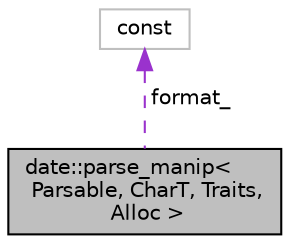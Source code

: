 digraph "date::parse_manip&lt; Parsable, CharT, Traits, Alloc &gt;"
{
 // LATEX_PDF_SIZE
  edge [fontname="Helvetica",fontsize="10",labelfontname="Helvetica",labelfontsize="10"];
  node [fontname="Helvetica",fontsize="10",shape=record];
  Node1 [label="date::parse_manip\<\l Parsable, CharT, Traits,\l Alloc \>",height=0.2,width=0.4,color="black", fillcolor="grey75", style="filled", fontcolor="black",tooltip=" "];
  Node2 -> Node1 [dir="back",color="darkorchid3",fontsize="10",style="dashed",label=" format_" ];
  Node2 [label="const",height=0.2,width=0.4,color="grey75", fillcolor="white", style="filled",tooltip=" "];
}
